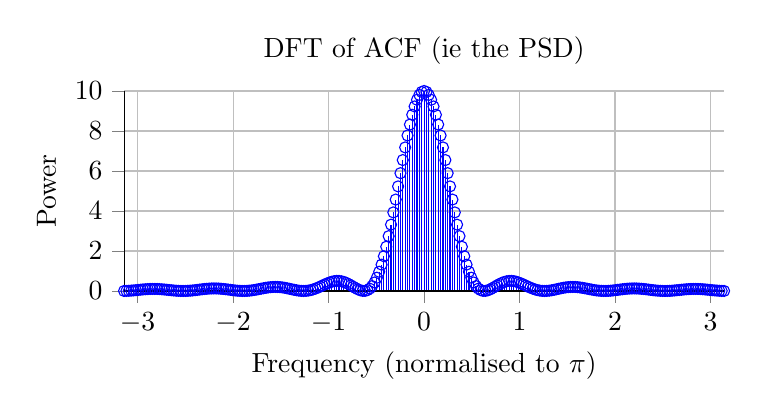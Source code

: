 % This file was created by matlab2tikz v0.4.7 (commit 6519689aa9dc12b7be17fdbac3b670671ea448dc) running on MATLAB 8.3.
% Copyright (c) 2008--2014, Nico Schlömer <nico.schloemer@gmail.com>
% All rights reserved.
% Minimal pgfplots version: 1.3
% 
% The latest updates can be retrieved from
%   http://www.mathworks.com/matlabcentral/fileexchange/22022-matlab2tikz
% where you can also make suggestions and rate matlab2tikz.
% 
\begin{tikzpicture}

\begin{axis}[%
width=3in,
height=1in,
scale only axis,
every outer y axis line/.append style={black},
every y tick label/.append style={font=\color{black}},
every outer x axis line/.append style={black},
every x tick label/.append style={font=\color{black}},
tick align = outside,
xmin=-3.142,
xmax=3.142,
xlabel={Frequency (normalised to $ \pi $)},
xmajorgrids,
ymin=0,
ymax=10,
ylabel={Power},
ymajorgrids,
title={DFT of ACF (ie the PSD)},
axis x line*=bottom,
axis y line*=left
]
\addplot[ycomb,color=blue,solid,mark=o,mark options={solid}] plot table[row sep=crcr] {-3.142	0.0\\
-3.117	0.003\\
-3.092	0.009\\
-3.067	0.018\\
-3.043	0.028\\
-3.018	0.039\\
-2.993	0.052\\
-2.968	0.064\\
-2.944	0.076\\
-2.919	0.086\\
-2.894	0.094\\
-2.869	0.1\\
-2.845	0.102\\
-2.82	0.102\\
-2.795	0.099\\
-2.771	0.092\\
-2.746	0.084\\
-2.721	0.073\\
-2.696	0.061\\
-2.672	0.048\\
-2.647	0.036\\
-2.622	0.024\\
-2.597	0.014\\
-2.573	0.006\\
-2.548	0.002\\
-2.523	0\\
-2.498	0.002\\
-2.474	0.007\\
-2.449	0.015\\
-2.424	0.026\\
-2.399	0.039\\
-2.375	0.053\\
-2.35	0.068\\
-2.325	0.083\\
-2.301	0.097\\
-2.276	0.108\\
-2.251	0.118\\
-2.226	0.124\\
-2.202	0.126\\
-2.177	0.125\\
-2.152	0.12\\
-2.127	0.112\\
-2.103	0.1\\
-2.078	0.086\\
-2.053	0.071\\
-2.028	0.055\\
-2.004	0.039\\
-1.979	0.025\\
-1.954	0.013\\
-1.929	0.005\\
-1.905	0.001\\
-1.88	0.001\\
-1.855	0.005\\
-1.831	0.015\\
-1.806	0.028\\
-1.781	0.046\\
-1.756	0.067\\
-1.732	0.089\\
-1.707	0.113\\
-1.682	0.136\\
-1.657	0.157\\
-1.633	0.175\\
-1.608	0.189\\
-1.583	0.199\\
-1.558	0.202\\
-1.534	0.199\\
-1.509	0.191\\
-1.484	0.177\\
-1.459	0.157\\
-1.435	0.134\\
-1.41	0.109\\
-1.385	0.082\\
-1.361	0.057\\
-1.336	0.034\\
-1.311	0.016\\
-1.286	0.004\\
-1.262	0\\
-1.237	0.005\\
-1.212	0.018\\
-1.187	0.042\\
-1.163	0.075\\
-1.138	0.116\\
-1.113	0.164\\
-1.088	0.217\\
-1.064	0.272\\
-1.039	0.327\\
-1.014	0.38\\
-0.989	0.426\\
-0.965	0.464\\
-0.94	0.491\\
-0.915	0.504\\
-0.891	0.502\\
-0.866	0.485\\
-0.841	0.453\\
-0.816	0.407\\
-0.792	0.349\\
-0.767	0.283\\
-0.742	0.212\\
-0.717	0.143\\
-0.693	0.08\\
-0.668	0.032\\
-0.643	0.004\\
-0.618	0.004\\
-0.594	0.04\\
-0.569	0.118\\
-0.544	0.244\\
-0.519	0.423\\
-0.495	0.661\\
-0.47	0.958\\
-0.445	1.316\\
-0.421	1.735\\
-0.396	2.211\\
-0.371	2.74\\
-0.346	3.315\\
-0.322	3.928\\
-0.297	4.57\\
-0.272	5.228\\
-0.247	5.89\\
-0.223	6.545\\
-0.198	7.177\\
-0.173	7.773\\
-0.148	8.321\\
-0.124	8.809\\
-0.099	9.224\\
-0.074	9.557\\
-0.049	9.801\\
-0.025	9.95\\
0	10\\
0.025	9.95\\
0.049	9.801\\
0.074	9.557\\
0.099	9.224\\
0.124	8.809\\
0.148	8.321\\
0.173	7.773\\
0.198	7.177\\
0.223	6.545\\
0.247	5.89\\
0.272	5.228\\
0.297	4.57\\
0.322	3.928\\
0.346	3.315\\
0.371	2.74\\
0.396	2.211\\
0.421	1.735\\
0.445	1.316\\
0.47	0.958\\
0.495	0.661\\
0.519	0.423\\
0.544	0.244\\
0.569	0.118\\
0.594	0.04\\
0.618	0.004\\
0.643	0.004\\
0.668	0.032\\
0.693	0.08\\
0.717	0.143\\
0.742	0.212\\
0.767	0.283\\
0.792	0.349\\
0.816	0.407\\
0.841	0.453\\
0.866	0.485\\
0.891	0.502\\
0.915	0.504\\
0.94	0.491\\
0.965	0.464\\
0.989	0.426\\
1.014	0.38\\
1.039	0.327\\
1.064	0.272\\
1.088	0.217\\
1.113	0.164\\
1.138	0.116\\
1.163	0.075\\
1.187	0.042\\
1.212	0.018\\
1.237	0.005\\
1.262	0\\
1.286	0.004\\
1.311	0.016\\
1.336	0.034\\
1.361	0.057\\
1.385	0.082\\
1.41	0.109\\
1.435	0.134\\
1.459	0.157\\
1.484	0.177\\
1.509	0.191\\
1.534	0.199\\
1.558	0.202\\
1.583	0.199\\
1.608	0.189\\
1.633	0.175\\
1.657	0.157\\
1.682	0.136\\
1.707	0.113\\
1.732	0.089\\
1.756	0.067\\
1.781	0.046\\
1.806	0.028\\
1.831	0.015\\
1.855	0.005\\
1.88	0.001\\
1.905	0.001\\
1.929	0.005\\
1.954	0.013\\
1.979	0.025\\
2.004	0.039\\
2.028	0.055\\
2.053	0.071\\
2.078	0.086\\
2.103	0.1\\
2.127	0.112\\
2.152	0.12\\
2.177	0.125\\
2.202	0.126\\
2.226	0.124\\
2.251	0.118\\
2.276	0.108\\
2.301	0.097\\
2.325	0.083\\
2.35	0.068\\
2.375	0.053\\
2.399	0.039\\
2.424	0.026\\
2.449	0.015\\
2.474	0.007\\
2.498	0.002\\
2.523	0\\
2.548	0.002\\
2.573	0.006\\
2.597	0.014\\
2.622	0.024\\
2.647	0.036\\
2.672	0.048\\
2.696	0.061\\
2.721	0.073\\
2.746	0.084\\
2.771	0.092\\
2.795	0.099\\
2.82	0.102\\
2.845	0.102\\
2.869	0.1\\
2.894	0.094\\
2.919	0.086\\
2.944	0.076\\
2.968	0.064\\
2.993	0.052\\
3.018	0.039\\
3.043	0.028\\
3.067	0.018\\
3.092	0.009\\
3.117	0.003\\
3.142	0.0\\
};
\addplot [color=black,solid,forget plot]
  table[row sep=crcr]{-3.142	0\\
3.142	0\\
};
\end{axis}
\end{tikzpicture}%